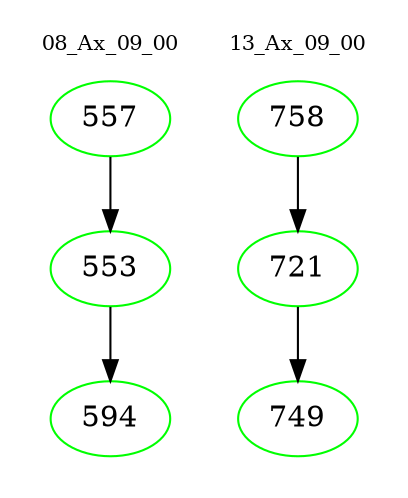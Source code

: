 digraph{
subgraph cluster_0 {
color = white
label = "08_Ax_09_00";
fontsize=10;
T0_557 [label="557", color="green"]
T0_557 -> T0_553 [color="black"]
T0_553 [label="553", color="green"]
T0_553 -> T0_594 [color="black"]
T0_594 [label="594", color="green"]
}
subgraph cluster_1 {
color = white
label = "13_Ax_09_00";
fontsize=10;
T1_758 [label="758", color="green"]
T1_758 -> T1_721 [color="black"]
T1_721 [label="721", color="green"]
T1_721 -> T1_749 [color="black"]
T1_749 [label="749", color="green"]
}
}
